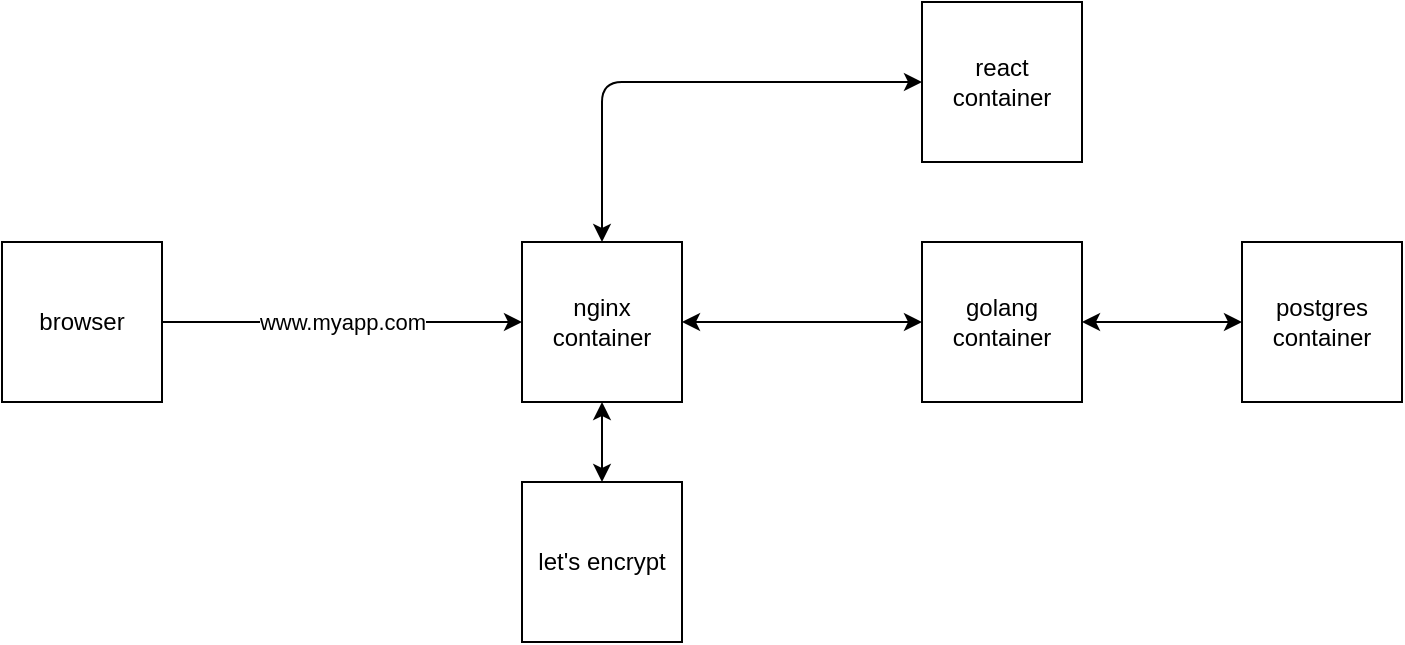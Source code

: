 <mxfile>
    <diagram name="Page-1" id="WP-4xQwuuhIx7oURDa4f">
        <mxGraphModel dx="1165" dy="463" grid="1" gridSize="10" guides="1" tooltips="1" connect="1" arrows="1" fold="1" page="1" pageScale="1" pageWidth="827" pageHeight="1169" math="0" shadow="0">
            <root>
                <mxCell id="0"/>
                <mxCell id="1" parent="0"/>
                <mxCell id="8" style="edgeStyle=none;html=1;exitX=0.5;exitY=0;exitDx=0;exitDy=0;entryX=0;entryY=0.5;entryDx=0;entryDy=0;startArrow=classic;startFill=1;" parent="1" source="3" target="5" edge="1">
                    <mxGeometry relative="1" as="geometry">
                        <Array as="points">
                            <mxPoint x="340" y="200"/>
                        </Array>
                    </mxGeometry>
                </mxCell>
                <mxCell id="9" style="edgeStyle=none;html=1;exitX=1;exitY=0.5;exitDx=0;exitDy=0;startArrow=classic;startFill=1;" parent="1" source="3" target="6" edge="1">
                    <mxGeometry relative="1" as="geometry"/>
                </mxCell>
                <mxCell id="11" style="edgeStyle=none;html=1;exitX=0.5;exitY=1;exitDx=0;exitDy=0;startArrow=classic;startFill=1;" parent="1" source="3" target="7" edge="1">
                    <mxGeometry relative="1" as="geometry"/>
                </mxCell>
                <mxCell id="3" value="nginx&lt;br&gt;container" style="whiteSpace=wrap;html=1;aspect=fixed;" parent="1" vertex="1">
                    <mxGeometry x="300" y="280" width="80" height="80" as="geometry"/>
                </mxCell>
                <mxCell id="4" value="postgres&lt;br&gt;container" style="whiteSpace=wrap;html=1;aspect=fixed;" parent="1" vertex="1">
                    <mxGeometry x="660" y="280" width="80" height="80" as="geometry"/>
                </mxCell>
                <mxCell id="5" value="react&lt;br&gt;container" style="whiteSpace=wrap;html=1;aspect=fixed;" parent="1" vertex="1">
                    <mxGeometry x="500" y="160" width="80" height="80" as="geometry"/>
                </mxCell>
                <mxCell id="10" style="edgeStyle=none;html=1;exitX=1;exitY=0.5;exitDx=0;exitDy=0;entryX=0;entryY=0.5;entryDx=0;entryDy=0;startArrow=classic;startFill=1;" parent="1" source="6" target="4" edge="1">
                    <mxGeometry relative="1" as="geometry"/>
                </mxCell>
                <mxCell id="6" value="golang&lt;br&gt;container" style="whiteSpace=wrap;html=1;aspect=fixed;" parent="1" vertex="1">
                    <mxGeometry x="500" y="280" width="80" height="80" as="geometry"/>
                </mxCell>
                <mxCell id="7" value="let's encrypt" style="whiteSpace=wrap;html=1;aspect=fixed;" parent="1" vertex="1">
                    <mxGeometry x="300" y="400" width="80" height="80" as="geometry"/>
                </mxCell>
                <mxCell id="13" value="www.myapp.com" style="edgeStyle=none;html=1;exitX=1;exitY=0.5;exitDx=0;exitDy=0;entryX=0;entryY=0.5;entryDx=0;entryDy=0;startArrow=none;startFill=0;" parent="1" source="12" target="3" edge="1">
                    <mxGeometry relative="1" as="geometry"/>
                </mxCell>
                <mxCell id="12" value="browser" style="whiteSpace=wrap;html=1;aspect=fixed;" parent="1" vertex="1">
                    <mxGeometry x="40" y="280" width="80" height="80" as="geometry"/>
                </mxCell>
            </root>
        </mxGraphModel>
    </diagram>
</mxfile>